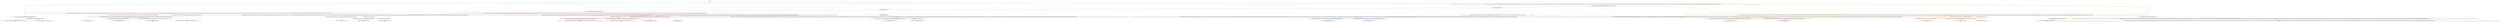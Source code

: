digraph T {
	{
		rank=same
		65 [penwidth=3,colorscheme=set19,color=3,label="1;2;3;4;5;6;7;8;9;10;41;42;43;44;45;46;47;48;49;50;61;62;63;64;65;66;67;68;69;70;81;82;83;84;85;86;87;88;89;90_P\nP\n0% 77%"]
		63 [penwidth=3,colorscheme=set19,color=3,label="101;102;103;104;105;106;107;108;109;110;141;142;143;144;145;146;147;148;149;150_P\nP\n0% 12%"]
		56 [penwidth=3,colorscheme=set19,color=3,label="592;593;594;595;596;597;598;599;600;601_P\nP\n32% 11%"]
		53 [penwidth=3,colorscheme=set19,color=3,label="492;493;494;495;496;497;498;499;500;501;532;533;534;535;536;537;538;539;540;541_P\nP\n68% 0%"]
		51 [penwidth=3,colorscheme=set19,color=2,label="4262;4263;4264;4265;4266;4267;4268;4269;4270;4271_M1\nM1\n16%"]
		49 [penwidth=3,colorscheme=set19,color=2,label="4212;4213;4214;4215;4216;4217;4218;4219;4220;4221_M1\nM1\n25%"]
		46 [penwidth=3,colorscheme=set19,color=2,label="4162;4163;4164;4165;4166;4167;4168;4169;4170;4171_M1\nM1\n15%"]
		44 [penwidth=3,colorscheme=set19,color=2,label="4202;4203;4204;4205;4206;4207;4208;4209;4210;4211_M1\nM1\n44%"]
		42 [penwidth=3,colorscheme=set19,color=8,label="3132;3133;3134;3135;3136;3137;3138;3139;3140;3141_M2\nM2\n19%"]
		40 [penwidth=3,colorscheme=set19,color=8,label="3092;3093;3094;3095;3096;3097;3098;3099;3100;3101;3202;3203;3204;3205;3206;3207;3208;3209;3210;3211_M2\nM2\n81%"]
		37 [penwidth=3,colorscheme=set19,color=9,label="4733;4734;4735;4736;4737;4738;4739;4740;4741;4742_M3\nM3\n12%"]
		34 [penwidth=3,colorscheme=set19,color=9,label="4843;4844;4845;4846;4847;4848;4849;4850;4851;4852_M3\nM3\n68%"]
		32 [penwidth=3,colorscheme=set19,color=9,label="4833;4834;4835;4836;4837;4838;4839;4840;4841;4842_M3\nM3\n20%"]
		30 [penwidth=3,colorscheme=set19,color=7,label="3772;3773;3774;3775;3776;3777;3778;3779;3780;3781_M4\nM4\n19%"]
		28 [penwidth=3,colorscheme=set19,color=7,label="3902;3903;3904;3905;3906;3907;3908;3909;3910;3911_M4\nM4\n12%"]
		27 [penwidth=3,colorscheme=set19,color=7,label="462;463;464;465;466;467;468;469;470;471;562;563;564;565;566;567;568;569;570;571;622;623;624;625;626;627;628;629;630;631;692;693;694;695;696;697;698;699;700;701;802;803;804;805;806;807;808;809;810;811;862;863;864;865;866;867;868;869;870;871;892;893;894;895;896;897;898;899;900;901;962;963;964;965;966;967;968;969;970;971;1022;1023;1024;1025;1026;1027;1028;1029;1030;1031;1112;1113;1114;1115;1116;1117;1118;1119;1120;1121;1142;1143;1144;1145;1146;1147;1148;1149;1150;1151;1222;1223;1224;1225;1226;1227;1228;1229;1230;1231;1522;1523;1524;1525;1526;1527;1528;1529;1530;1531;1672;1673;1674;1675;1676;1677;1678;1679;1680;1681;1772;1773;1774;1775;1776;1777;1778;1779;1780;1781;1812;1813;1814;1815;1816;1817;1818;1819;1820;1821;1852;1853;1854;1855;1856;1857;1858;1859;1860;1861;1882;1883;1884;1885;1886;1887;1888;1889;1890;1891;1922;1923;1924;1925;1926;1927;1928;1929;1930;1931;1982;1983;1984;1985;1986;1987;1988;1989;1990;1991;2082;2083;2084;2085;2086;2087;2088;2089;2090;2091;2112;2113;2114;2115;2116;2117;2118;2119;2120;2121;2342;2343;2344;2345;2346;2347;2348;2349;2350;2351;2442;2443;2444;2445;2446;2447;2448;2449;2450;2451;2662;2663;2664;2665;2666;2667;2668;2669;2670;2671;2722;2723;2724;2725;2726;2727;2728;2729;2730;2731;2782;2783;2784;2785;2786;2787;2788;2789;2790;2791;2822;2823;2824;2825;2826;2827;2828;2829;2830;2831;2922;2923;2924;2925;2926;2927;2928;2929;2930;2931;3022;3023;3024;3025;3026;3027;3028;3029;3030;3031;3082;3083;3084;3085;3086;3087;3088;3089;3090;3091;3562;3563;3564;3565;3566;3567;3568;3569;3570;3571_M4\nM4\n70%"]
		24 [penwidth=3,colorscheme=set19,color=5,label="4523;4524;4525;4526;4527;4528;4529;4530;4531;4532_M5\nM5\n32%"]
		22 [penwidth=3,colorscheme=set19,color=5,label="4743;4744;4745;4746;4747;4748;4749;4750;4751;4752_M5\nM5\n43%"]
		20 [penwidth=3,colorscheme=set19,color=5,label="4393;4394;4395;4396;4397;4398;4399;4400;4401;4402_M5\nM5\n25%"]
		18 [penwidth=3,colorscheme=set19,color=4,label="4473;4474;4475;4476;4477;4478;4479;4480;4481;4482_M6\nM6\n30%"]
		16 [penwidth=3,colorscheme=set19,color=4,label="4773;4774;4775;4776;4777;4778;4779;4780;4781;4782_M6\nM6\n70%"]
		13 [penwidth=3,colorscheme=set19,color=1,label="4973;4974;4975;4976;4977;4978;4979;4980;4981;4982;5083;5084;5085;5086;5087;5088;5089;5090;5091;5092;5123;5124;5125;5126;5127;5128;5129;5130;5131;5132_M7\nM7\n70%"]
		11 [penwidth=3,colorscheme=set19,color=1,label="5143;5144;5145;5146;5147;5148;5149;5150;5151;5152;5163;5164;5165;5166;5167;5168;5169;5170;5171;5172_M7\nM7\n17%"]
		9 [penwidth=3,colorscheme=set19,color=1,label="5133;5134;5135;5136;5137;5138;5139;5140;5141;5142_M7\nM7\n13%"]
	}
	68 [penwidth=3,colorscheme=set19,color=3,label="GL"]
	67 [penwidth=3,colorscheme=set19,color=3,label="0"]
	66 [penwidth=3,colorscheme=set19,color=3,label="1;2;3;4;5;6;7;8;9;10;41;42;43;44;45;46;47;48;49;50;61;62;63;64;65;66;67;68;69;70;81;82;83;84;85;86;87;88;89;90"]
	64 [penwidth=3,colorscheme=set19,color=3,label="101;102;103;104;105;106;107;108;109;110;141;142;143;144;145;146;147;148;149;150"]
	62 [penwidth=3,colorscheme=set19,color=3,label="11;12;13;14;15;16;17;18;19;20;21;22;23;24;25;26;27;28;29;30;31;32;33;34;35;36;37;38;39;40;51;52;53;54;55;56;57;58;59;60;71;72;73;74;75;76;77;78;79;80;91;92;93;94;95;96;97;98;99;100;111;112;113;114;115;116;117;118;119;120;121;122;123;124;125;126;127;128;129;130;131;132;133;134;135;136;137;138;139;140;161;162;163;164;165;166;167;168;169;170;171;172;173;174;175;176;177;178;179;180;181;182;183;184;185;186;187;188;189;190;191;192;193;194;195;196;197;198;199;200;201;202;203;204;205;206;207;208;209;210;211;212;213;214;215;216;217;218;219;220;221;222;223;224;225;226;227;228;229;230;231;232;233;234;235;236;237;238;239;240;241;242;243;244;245;246;247;248;249;250;251;252;253;254;255;256;257;258;259;260;261;262;263;264;265;266;267;268;269;270;271;272;273;274;275;276;277;278;279;280;281;282;283;284;285;286;287;288;289;290;291;292;293;294;295;296;297;298;299;300;301;302;303;304;305;306;307;308;309;310;311;312;313;314;315;316;317;318;319;320;321;322;323;324;325;326;327;328;329;330;331;332;333;334;335;336;337;338;339;340;341;342;343;344;345;346;347;348;349;350;351;352;353;354;355;356;357;358;359;360;361;362;363;364;365;366;367;368;369;370;371;372;373;374;375;376;377;378;379;380;381"]
	61 [penwidth=3,colorscheme=set19,color=3,label="382;383;384;385;386;387;388;389;390;391;392;393;394;395;396;397;398;399;400;401;422;423;424;425;426;427;428;429;430;431"]
	60 [penwidth=3,colorscheme=set19,color=3,label="452;453;454;455;456;457;458;459;460;461"]
	59 [penwidth=3,colorscheme=set19,color=3,label="482;483;484;485;486;487;488;489;490;491"]
	58 [penwidth=3,colorscheme=set19,color=3,label="552;553;554;555;556;557;558;559;560;561;602;603;604;605;606;607;608;609;610;611"]
	57 [penwidth=3,colorscheme=set19,color=3,label="592;593;594;595;596;597;598;599;600;601"]
	55 [penwidth=3,colorscheme=set19,color=3,label="402;403;404;405;406;407;408;409;410;411;432;433;434;435;436;437;438;439;440;441"]
	54 [penwidth=3,colorscheme=set19,color=3,label="492;493;494;495;496;497;498;499;500;501;532;533;534;535;536;537;538;539;540;541"]
	52 [penwidth=3,colorscheme=set19,color=2,label="4172;4173;4174;4175;4176;4177;4178;4179;4180;4181;4222;4223;4224;4225;4226;4227;4228;4229;4230;4231;4262;4263;4264;4265;4266;4267;4268;4269;4270;4271"]
	50 [penwidth=3,colorscheme=set19,color=2,label="4212;4213;4214;4215;4216;4217;4218;4219;4220;4221"]
	48 [penwidth=3,colorscheme=set19,color=3,label="512;513;514;515;516;517;518;519;520;521;542;543;544;545;546;547;548;549;550;551;582;583;584;585;586;587;588;589;590;591;662;663;664;665;666;667;668;669;670;671;732;733;734;735;736;737;738;739;740;741;782;783;784;785;786;787;788;789;790;791;812;813;814;815;816;817;818;819;820;821"]
	47 [penwidth=3,colorscheme=set19,color=2,label="4002;4003;4004;4005;4006;4007;4008;4009;4010;4011;4072;4073;4074;4075;4076;4077;4078;4079;4080;4081;4162;4163;4164;4165;4166;4167;4168;4169;4170;4171"]
	45 [penwidth=3,colorscheme=set19,color=2,label="4062;4063;4064;4065;4066;4067;4068;4069;4070;4071;4122;4123;4124;4125;4126;4127;4128;4129;4130;4131;4202;4203;4204;4205;4206;4207;4208;4209;4210;4211"]
	43 [penwidth=3,colorscheme=set19,color=8,label="2702;2703;2704;2705;2706;2707;2708;2709;2710;2711;2762;2763;2764;2765;2766;2767;2768;2769;2770;2771;2812;2813;2814;2815;2816;2817;2818;2819;2820;2821;2872;2873;2874;2875;2876;2877;2878;2879;2880;2881;3132;3133;3134;3135;3136;3137;3138;3139;3140;3141"]
	41 [penwidth=3,colorscheme=set19,color=8,label="2752;2753;2754;2755;2756;2757;2758;2759;2760;2761;3092;3093;3094;3095;3096;3097;3098;3099;3100;3101;3202;3203;3204;3205;3206;3207;3208;3209;3210;3211"]
	39 [penwidth=3,colorscheme=set19,color=9,label="2362;2363;2364;2365;2366;2367;2368;2369;2370;2371;2412;2413;2414;2415;2416;2417;2418;2419;2420;2421;2482;2483;2484;2485;2486;2487;2488;2489;2490;2491;2552;2553;2554;2555;2556;2557;2558;2559;2560;2561;2712;2713;2714;2715;2716;2717;2718;2719;2720;2721;2982;2983;2984;2985;2986;2987;2988;2989;2990;2991;3162;3163;3164;3165;3166;3167;3168;3169;3170;3171;3262;3263;3264;3265;3266;3267;3268;3269;3270;3271;3372;3373;3374;3375;3376;3377;3378;3379;3380;3381;3402;3403;3404;3405;3406;3407;3408;3409;3410;3411;3432;3433;3434;3435;3436;3437;3438;3439;3440;3441;3482;3483;3484;3485;3486;3487;3488;3489;3490;3491;3542;3543;3544;3545;3546;3547;3548;3549;3550;3551;3662;3663;3664;3665;3666;3667;3668;3669;3670;3671;3872;3873;3874;3875;3876;3877;3878;3879;3880;3881;3892;3893;3894;3895;3896;3897;3898;3899;3900;3901;3952;3953;3954;3955;3956;3957;3958;3959;3960;3961;4052;4053;4054;4055;4056;4057;4058;4059;4060;4061;4112;4113;4114;4115;4116;4117;4118;4119;4120;4121;4182;4183;4184;4185;4186;4187;4188;4189;4190;4191;4332;4333;4334;4335;4336;4337;4338;4339;4340;4341;4342;4383;4384;4385;4386;4387;4388;4389;4390;4391;4392"]
	38 [penwidth=3,colorscheme=set19,color=9,label="4493;4494;4495;4496;4497;4498;4499;4500;4501;4502;4673;4674;4675;4676;4677;4678;4679;4680;4681;4682;4733;4734;4735;4736;4737;4738;4739;4740;4741;4742"]
	36 [penwidth=3,colorscheme=set19,color=9,label="4723;4724;4725;4726;4727;4728;4729;4730;4731;4732"]
	35 [penwidth=3,colorscheme=set19,color=9,label="4803;4804;4805;4806;4807;4808;4809;4810;4811;4812;4843;4844;4845;4846;4847;4848;4849;4850;4851;4852"]
	33 [penwidth=3,colorscheme=set19,color=9,label="4833;4834;4835;4836;4837;4838;4839;4840;4841;4842"]
	31 [penwidth=3,colorscheme=set19,color=7,label="3492;3493;3494;3495;3496;3497;3498;3499;3500;3501;3552;3553;3554;3555;3556;3557;3558;3559;3560;3561;3692;3693;3694;3695;3696;3697;3698;3699;3700;3701;3772;3773;3774;3775;3776;3777;3778;3779;3780;3781"]
	29 [penwidth=3,colorscheme=set19,color=7,label="3672;3673;3674;3675;3676;3677;3678;3679;3680;3681;3752;3753;3754;3755;3756;3757;3758;3759;3760;3761;3802;3803;3804;3805;3806;3807;3808;3809;3810;3811;3902;3903;3904;3905;3906;3907;3908;3909;3910;3911"]
	26 [penwidth=3,colorscheme=set19,color=5,label="4192;4193;4194;4195;4196;4197;4198;4199;4200;4201;4353;4354;4355;4356;4357;4358;4359;4360;4361;4362"]
	25 [penwidth=3,colorscheme=set19,color=5,label="4403;4404;4405;4406;4407;4408;4409;4410;4411;4412;4523;4524;4525;4526;4527;4528;4529;4530;4531;4532"]
	23 [penwidth=3,colorscheme=set19,color=5,label="4613;4614;4615;4616;4617;4618;4619;4620;4621;4622;4683;4684;4685;4686;4687;4688;4689;4690;4691;4692;4743;4744;4745;4746;4747;4748;4749;4750;4751;4752"]
	21 [penwidth=3,colorscheme=set19,color=5,label="4393;4394;4395;4396;4397;4398;4399;4400;4401;4402"]
	19 [penwidth=3,colorscheme=set19,color=4,label="4282;4283;4284;4285;4286;4287;4288;4289;4290;4291;4473;4474;4475;4476;4477;4478;4479;4480;4481;4482"]
	17 [penwidth=3,colorscheme=set19,color=4,label="4413;4414;4415;4416;4417;4418;4419;4420;4421;4422;4703;4704;4705;4706;4707;4708;4709;4710;4711;4712;4773;4774;4775;4776;4777;4778;4779;4780;4781;4782"]
	15 [penwidth=3,colorscheme=set19,color=1,label="4893;4894;4895;4896;4897;4898;4899;4900;4901;4902"]
	14 [penwidth=3,colorscheme=set19,color=1,label="4973;4974;4975;4976;4977;4978;4979;4980;4981;4982;5083;5084;5085;5086;5087;5088;5089;5090;5091;5092;5123;5124;5125;5126;5127;5128;5129;5130;5131;5132"]
	12 [penwidth=3,colorscheme=set19,color=1,label="5063;5064;5065;5066;5067;5068;5069;5070;5071;5072;5143;5144;5145;5146;5147;5148;5149;5150;5151;5152;5163;5164;5165;5166;5167;5168;5169;5170;5171;5172"]
	10 [penwidth=3,colorscheme=set19,color=1,label="4923;4924;4925;4926;4927;4928;4929;4930;4931;4932;4963;4964;4965;4966;4967;4968;4969;4970;4971;4972;5013;5014;5015;5016;5017;5018;5019;5020;5021;5022;5133;5134;5135;5136;5137;5138;5139;5140;5141;5142"]
	8 [penwidth=3,colorscheme=set19,color=1,label="2402;2403;2404;2405;2406;2407;2408;2409;2410;2411;2472;2473;2474;2475;2476;2477;2478;2479;2480;2481;2542;2543;2544;2545;2546;2547;2548;2549;2550;2551;2642;2643;2644;2645;2646;2647;2648;2649;2650;2651;2772;2773;2774;2775;2776;2777;2778;2779;2780;2781;2882;2883;2884;2885;2886;2887;2888;2889;2890;2891;2972;2973;2974;2975;2976;2977;2978;2979;2980;2981;3152;3153;3154;3155;3156;3157;3158;3159;3160;3161;3252;3253;3254;3255;3256;3257;3258;3259;3260;3261;3322;3323;3324;3325;3326;3327;3328;3329;3330;3331;3362;3363;3364;3365;3366;3367;3368;3369;3370;3371;3532;3533;3534;3535;3536;3537;3538;3539;3540;3541;3602;3603;3604;3605;3606;3607;3608;3609;3610;3611;3652;3653;3654;3655;3656;3657;3658;3659;3660;3661;3992;3993;3994;3995;3996;3997;3998;3999;4000;4001;4042;4043;4044;4045;4046;4047;4048;4049;4050;4051;4102;4103;4104;4105;4106;4107;4108;4109;4110;4111;4142;4143;4144;4145;4146;4147;4148;4149;4150;4151;4272;4273;4274;4275;4276;4277;4278;4279;4280;4281;4322;4323;4324;4325;4326;4327;4328;4329;4330;4331;4373;4374;4375;4376;4377;4378;4379;4380;4381;4382;4453;4454;4455;4456;4457;4458;4459;4460;4461;4462;4583;4584;4585;4586;4587;4588;4589;4590;4591;4592;4653;4654;4655;4656;4657;4658;4659;4660;4661;4662;4863;4864;4865;4866;4867;4868;4869;4870;4871;4872"]
	7 [penwidth=3,colorscheme=set19,color=4,label="3232;3233;3234;3235;3236;3237;3238;3239;3240;3241;3342;3343;3344;3345;3346;3347;3348;3349;3350;3351;3592;3593;3594;3595;3596;3597;3598;3599;3600;3601;3642;3643;3644;3645;3646;3647;3648;3649;3650;3651;3942;3943;3944;3945;3946;3947;3948;3949;3950;3951;4092;4093;4094;4095;4096;4097;4098;4099;4100;4101;4232;4233;4234;4235;4236;4237;4238;4239;4240;4241"]
	6 [penwidth=3,colorscheme=set19,color=5,label="472;473;474;475;476;477;478;479;480;481;502;503;504;505;506;507;508;509;510;511;652;653;654;655;656;657;658;659;660;661;702;703;704;705;706;707;708;709;710;711;772;773;774;775;776;777;778;779;780;781;902;903;904;905;906;907;908;909;910;911;1182;1183;1184;1185;1186;1187;1188;1189;1190;1191;1232;1233;1234;1235;1236;1237;1238;1239;1240;1241;1262;1263;1264;1265;1266;1267;1268;1269;1270;1271;1302;1303;1304;1305;1306;1307;1308;1309;1310;1311;1472;1473;1474;1475;1476;1477;1478;1479;1480;1481;1572;1573;1574;1575;1576;1577;1578;1579;1580;1581;1622;1623;1624;1625;1626;1627;1628;1629;1630;1631;1682;1683;1684;1685;1686;1687;1688;1689;1690;1691;1832;1833;1834;1835;1836;1837;1838;1839;1840;1841;1952;1953;1954;1955;1956;1957;1958;1959;1960;1961;2032;2033;2034;2035;2036;2037;2038;2039;2040;2041;2152;2153;2154;2155;2156;2157;2158;2159;2160;2161;2202;2203;2204;2205;2206;2207;2208;2209;2210;2211;2312;2313;2314;2315;2316;2317;2318;2319;2320;2321;2502;2503;2504;2505;2506;2507;2508;2509;2510;2511;2562;2563;2564;2565;2566;2567;2568;2569;2570;2571;2652;2653;2654;2655;2656;2657;2658;2659;2660;2661;2902;2903;2904;2905;2906;2907;2908;2909;2910;2911;3062;3063;3064;3065;3066;3067;3068;3069;3070;3071;3282;3283;3284;3285;3286;3287;3288;3289;3290;3291;3332;3333;3334;3335;3336;3337;3338;3339;3340;3341;3452;3453;3454;3455;3456;3457;3458;3459;3460;3461;3502;3503;3504;3505;3506;3507;3508;3509;3510;3511;3572;3573;3574;3575;3576;3577;3578;3579;3580;3581;3632;3633;3634;3635;3636;3637;3638;3639;3640;3641;3722;3723;3724;3725;3726;3727;3728;3729;3730;3731;3792;3793;3794;3795;3796;3797;3798;3799;3800;3801;3842;3843;3844;3845;3846;3847;3848;3849;3850;3851;3962;3963;3964;3965;3966;3967;3968;3969;3970;3971;4152;4153;4154;4155;4156;4157;4158;4159;4160;4161"]
	5 [penwidth=3,colorscheme=set19,color=2,label="672;673;674;675;676;677;678;679;680;681;742;743;744;745;746;747;748;749;750;751;822;823;824;825;826;827;828;829;830;831;912;913;914;915;916;917;918;919;920;921;942;943;944;945;946;947;948;949;950;951;992;993;994;995;996;997;998;999;1000;1001;1072;1073;1074;1075;1076;1077;1078;1079;1080;1081;1152;1153;1154;1155;1156;1157;1158;1159;1160;1161;1192;1193;1194;1195;1196;1197;1198;1199;1200;1201;1342;1343;1344;1345;1346;1347;1348;1349;1350;1351;1382;1383;1384;1385;1386;1387;1388;1389;1390;1391;1442;1443;1444;1445;1446;1447;1448;1449;1450;1451;1602;1603;1604;1605;1606;1607;1608;1609;1610;1611;1702;1703;1704;1705;1706;1707;1708;1709;1710;1711;1972;1973;1974;1975;1976;1977;1978;1979;1980;1981;2042;2043;2044;2045;2046;2047;2048;2049;2050;2051;2122;2123;2124;2125;2126;2127;2128;2129;2130;2131;2182;2183;2184;2185;2186;2187;2188;2189;2190;2191;2212;2213;2214;2215;2216;2217;2218;2219;2220;2221;2262;2263;2264;2265;2266;2267;2268;2269;2270;2271;2452;2453;2454;2455;2456;2457;2458;2459;2460;2461;2522;2523;2524;2525;2526;2527;2528;2529;2530;2531;2602;2603;2604;2605;2606;2607;2608;2609;2610;2611;2692;2693;2694;2695;2696;2697;2698;2699;2700;2701;2912;2913;2914;2915;2916;2917;2918;2919;2920;2921;3002;3003;3004;3005;3006;3007;3008;3009;3010;3011;3172;3173;3174;3175;3176;3177;3178;3179;3180;3181;3412;3413;3414;3415;3416;3417;3418;3419;3420;3421;3462;3463;3464;3465;3466;3467;3468;3469;3470;3471;3522;3523;3524;3525;3526;3527;3528;3529;3530;3531;3742;3743;3744;3745;3746;3747;3748;3749;3750;3751;3862;3863;3864;3865;3866;3867;3868;3869;3870;3871;3932;3933;3934;3935;3936;3937;3938;3939;3940;3941;4032;4033;4034;4035;4036;4037;4038;4039;4040;4041;4132;4133;4134;4135;4136;4137;4138;4139;4140;4141"]
	4 [penwidth=3,colorscheme=set19,color=2,label="972;973;974;975;976;977;978;979;980;981;1052;1053;1054;1055;1056;1057;1058;1059;1060;1061;1272;1273;1274;1275;1276;1277;1278;1279;1280;1281;1312;1313;1314;1315;1316;1317;1318;1319;1320;1321;1412;1413;1414;1415;1416;1417;1418;1419;1420;1421;1432;1433;1434;1435;1436;1437;1438;1439;1440;1441;1482;1483;1484;1485;1486;1487;1488;1489;1490;1491;1532;1533;1534;1535;1536;1537;1538;1539;1540;1541;1582;1583;1584;1585;1586;1587;1588;1589;1590;1591;1632;1633;1634;1635;1636;1637;1638;1639;1640;1641;1692;1693;1694;1695;1696;1697;1698;1699;1700;1701;1722;1723;1724;1725;1726;1727;1728;1729;1730;1731;1762;1763;1764;1765;1766;1767;1768;1769;1770;1771;1802;1803;1804;1805;1806;1807;1808;1809;1810;1811;2022;2023;2024;2025;2026;2027;2028;2029;2030;2031;2072;2073;2074;2075;2076;2077;2078;2079;2080;2081;2132;2133;2134;2135;2136;2137;2138;2139;2140;2141;2222;2223;2224;2225;2226;2227;2228;2229;2230;2231;2272;2273;2274;2275;2276;2277;2278;2279;2280;2281;2352;2353;2354;2355;2356;2357;2358;2359;2360;2361;2512;2513;2514;2515;2516;2517;2518;2519;2520;2521;2582;2583;2584;2585;2586;2587;2588;2589;2590;2591;2682;2683;2684;2685;2686;2687;2688;2689;2690;2691;2742;2743;2744;2745;2746;2747;2748;2749;2750;2751;3072;3073;3074;3075;3076;3077;3078;3079;3080;3081;3182;3183;3184;3185;3186;3187;3188;3189;3190;3191;3292;3293;3294;3295;3296;3297;3298;3299;3300;3301;3472;3473;3474;3475;3476;3477;3478;3479;3480;3481;3512;3513;3514;3515;3516;3517;3518;3519;3520;3521;3582;3583;3584;3585;3586;3587;3588;3589;3590;3591;3732;3733;3734;3735;3736;3737;3738;3739;3740;3741;3852;3853;3854;3855;3856;3857;3858;3859;3860;3861;3922;3923;3924;3925;3926;3927;3928;3929;3930;3931"]
	3 [penwidth=3,colorscheme=set19,color=7,label="462;463;464;465;466;467;468;469;470;471;562;563;564;565;566;567;568;569;570;571;622;623;624;625;626;627;628;629;630;631;692;693;694;695;696;697;698;699;700;701;802;803;804;805;806;807;808;809;810;811;862;863;864;865;866;867;868;869;870;871;892;893;894;895;896;897;898;899;900;901;962;963;964;965;966;967;968;969;970;971;1022;1023;1024;1025;1026;1027;1028;1029;1030;1031;1112;1113;1114;1115;1116;1117;1118;1119;1120;1121;1142;1143;1144;1145;1146;1147;1148;1149;1150;1151;1222;1223;1224;1225;1226;1227;1228;1229;1230;1231;1522;1523;1524;1525;1526;1527;1528;1529;1530;1531;1672;1673;1674;1675;1676;1677;1678;1679;1680;1681;1772;1773;1774;1775;1776;1777;1778;1779;1780;1781;1812;1813;1814;1815;1816;1817;1818;1819;1820;1821;1852;1853;1854;1855;1856;1857;1858;1859;1860;1861;1882;1883;1884;1885;1886;1887;1888;1889;1890;1891;1922;1923;1924;1925;1926;1927;1928;1929;1930;1931;1982;1983;1984;1985;1986;1987;1988;1989;1990;1991;2082;2083;2084;2085;2086;2087;2088;2089;2090;2091;2112;2113;2114;2115;2116;2117;2118;2119;2120;2121;2342;2343;2344;2345;2346;2347;2348;2349;2350;2351;2442;2443;2444;2445;2446;2447;2448;2449;2450;2451;2662;2663;2664;2665;2666;2667;2668;2669;2670;2671;2722;2723;2724;2725;2726;2727;2728;2729;2730;2731;2782;2783;2784;2785;2786;2787;2788;2789;2790;2791;2822;2823;2824;2825;2826;2827;2828;2829;2830;2831;2922;2923;2924;2925;2926;2927;2928;2929;2930;2931;3022;3023;3024;3025;3026;3027;3028;3029;3030;3031;3082;3083;3084;3085;3086;3087;3088;3089;3090;3091;3562;3563;3564;3565;3566;3567;3568;3569;3570;3571"]
	2 [penwidth=3,colorscheme=set19,color=7,label="872;873;874;875;876;877;878;879;880;881;932;933;934;935;936;937;938;939;940;941;982;983;984;985;986;987;988;989;990;991;1062;1063;1064;1065;1066;1067;1068;1069;1070;1071;1092;1093;1094;1095;1096;1097;1098;1099;1100;1101;1242;1243;1244;1245;1246;1247;1248;1249;1250;1251;1282;1283;1284;1285;1286;1287;1288;1289;1290;1291;1332;1333;1334;1335;1336;1337;1338;1339;1340;1341;1372;1373;1374;1375;1376;1377;1378;1379;1380;1381;1542;1543;1544;1545;1546;1547;1548;1549;1550;1551;1592;1593;1594;1595;1596;1597;1598;1599;1600;1601;1642;1643;1644;1645;1646;1647;1648;1649;1650;1651;1752;1753;1754;1755;1756;1757;1758;1759;1760;1761;1792;1793;1794;1795;1796;1797;1798;1799;1800;1801;1872;1873;1874;1875;1876;1877;1878;1879;1880;1881;1962;1963;1964;1965;1966;1967;1968;1969;1970;1971;2102;2103;2104;2105;2106;2107;2108;2109;2110;2111;2162;2163;2164;2165;2166;2167;2168;2169;2170;2171;2242;2243;2244;2245;2246;2247;2248;2249;2250;2251;2322;2323;2324;2325;2326;2327;2328;2329;2330;2331;2372;2373;2374;2375;2376;2377;2378;2379;2380;2381;2422;2423;2424;2425;2426;2427;2428;2429;2430;2431;2492;2493;2494;2495;2496;2497;2498;2499;2500;2501;2592;2593;2594;2595;2596;2597;2598;2599;2600;2601;2842;2843;2844;2845;2846;2847;2848;2849;2850;2851;3012;3013;3014;3015;3016;3017;3018;3019;3020;3021;3192;3193;3194;3195;3196;3197;3198;3199;3200;3201;3382;3383;3384;3385;3386;3387;3388;3389;3390;3391;3442;3443;3444;3445;3446;3447;3448;3449;3450;3451"]
	1 [penwidth=3,colorscheme=set19,color=8,label="632;633;634;635;636;637;638;639;640;641;682;683;684;685;686;687;688;689;690;691;722;723;724;725;726;727;728;729;730;731;792;793;794;795;796;797;798;799;800;801;842;843;844;845;846;847;848;849;850;851;1002;1003;1004;1005;1006;1007;1008;1009;1010;1011;1042;1043;1044;1045;1046;1047;1048;1049;1050;1051;1082;1083;1084;1085;1086;1087;1088;1089;1090;1091;1122;1123;1124;1125;1126;1127;1128;1129;1130;1131;1162;1163;1164;1165;1166;1167;1168;1169;1170;1171;1202;1203;1204;1205;1206;1207;1208;1209;1210;1211;1392;1393;1394;1395;1396;1397;1398;1399;1400;1401;1462;1463;1464;1465;1466;1467;1468;1469;1470;1471;1502;1503;1504;1505;1506;1507;1508;1509;1510;1511;1552;1553;1554;1555;1556;1557;1558;1559;1560;1561;1612;1613;1614;1615;1616;1617;1618;1619;1620;1621;1842;1843;1844;1845;1846;1847;1848;1849;1850;1851;1902;1903;1904;1905;1906;1907;1908;1909;1910;1911;1932;1933;1934;1935;1936;1937;1938;1939;1940;1941;2002;2003;2004;2005;2006;2007;2008;2009;2010;2011;2052;2053;2054;2055;2056;2057;2058;2059;2060;2061;2172;2173;2174;2175;2176;2177;2178;2179;2180;2181;2252;2253;2254;2255;2256;2257;2258;2259;2260;2261;2332;2333;2334;2335;2336;2337;2338;2339;2340;2341;2382;2383;2384;2385;2386;2387;2388;2389;2390;2391;2432;2433;2434;2435;2436;2437;2438;2439;2440;2441;2612;2613;2614;2615;2616;2617;2618;2619;2620;2621"]
	0 [penwidth=3,colorscheme=set19,color=9,label="712;713;714;715;716;717;718;719;720;721;752;753;754;755;756;757;758;759;760;761;832;833;834;835;836;837;838;839;840;841;882;883;884;885;886;887;888;889;890;891;952;953;954;955;956;957;958;959;960;961;1032;1033;1034;1035;1036;1037;1038;1039;1040;1041;1102;1103;1104;1105;1106;1107;1108;1109;1110;1111;1252;1253;1254;1255;1256;1257;1258;1259;1260;1261;1292;1293;1294;1295;1296;1297;1298;1299;1300;1301;1352;1353;1354;1355;1356;1357;1358;1359;1360;1361;1422;1423;1424;1425;1426;1427;1428;1429;1430;1431;1452;1453;1454;1455;1456;1457;1458;1459;1460;1461;1492;1493;1494;1495;1496;1497;1498;1499;1500;1501;1652;1653;1654;1655;1656;1657;1658;1659;1660;1661;1732;1733;1734;1735;1736;1737;1738;1739;1740;1741;1822;1823;1824;1825;1826;1827;1828;1829;1830;1831;1912;1913;1914;1915;1916;1917;1918;1919;1920;1921;1942;1943;1944;1945;1946;1947;1948;1949;1950;1951;2012;2013;2014;2015;2016;2017;2018;2019;2020;2021;2062;2063;2064;2065;2066;2067;2068;2069;2070;2071;2142;2143;2144;2145;2146;2147;2148;2149;2150;2151;2232;2233;2234;2235;2236;2237;2238;2239;2240;2241;2292;2293;2294;2295;2296;2297;2298;2299;2300;2301"]
	68 -> 67 [penwidth=3,colorscheme=set19,color=3]
	67 -> 66 [penwidth=3,colorscheme=set19,color=3]
	67 -> 62 [penwidth=3,colorscheme=set19,color=3]
	66 -> 65 [penwidth=3,colorscheme=set19,color=3]
	66 -> 64 [penwidth=3,colorscheme=set19,color=3]
	64 -> 63 [penwidth=3,colorscheme=set19,color=3]
	62 -> 55 [penwidth=3,colorscheme=set19,color=3]
	62 -> 61 [penwidth=3,colorscheme=set19,color=3]
	61 -> 60 [penwidth=3,colorscheme=set19,color=3]
	61 -> 6 [penwidth=3,colorscheme=set19,color="3;0.5:5"]
	60 -> 59 [penwidth=3,colorscheme=set19,color=3]
	60 -> 48 [penwidth=3,colorscheme=set19,color=3]
	59 -> 57 [penwidth=3,colorscheme=set19,color=3]
	59 -> 58 [penwidth=3,colorscheme=set19,color=3]
	58 -> 0 [penwidth=3,colorscheme=set19,color="3;0.5:9"]
	58 -> 1 [penwidth=3,colorscheme=set19,color="3;0.5:8"]
	57 -> 56 [penwidth=3,colorscheme=set19,color=3]
	57 -> 5 [penwidth=3,colorscheme=set19,color="3;0.5:2"]
	55 -> 54 [penwidth=3,colorscheme=set19,color=3]
	55 -> 3 [penwidth=3,colorscheme=set19,color="3;0.5:7"]
	54 -> 53 [penwidth=3,colorscheme=set19,color=3]
	52 -> 51 [penwidth=3,colorscheme=set19,color=2]
	50 -> 49 [penwidth=3,colorscheme=set19,color=2]
	48 -> 2 [penwidth=3,colorscheme=set19,color="3;0.5:7"]
	48 -> 4 [penwidth=3,colorscheme=set19,color="3;0.5:2"]
	47 -> 46 [penwidth=3,colorscheme=set19,color=2]
	45 -> 44 [penwidth=3,colorscheme=set19,color=2]
	43 -> 42 [penwidth=3,colorscheme=set19,color=8]
	43 -> 7 [penwidth=3,colorscheme=set19,color="8;0.5:4"]
	41 -> 40 [penwidth=3,colorscheme=set19,color=8]
	39 -> 36 [penwidth=3,colorscheme=set19,color=9]
	39 -> 38 [penwidth=3,colorscheme=set19,color=9]
	38 -> 37 [penwidth=3,colorscheme=set19,color=9]
	36 -> 33 [penwidth=3,colorscheme=set19,color=9]
	36 -> 35 [penwidth=3,colorscheme=set19,color=9]
	35 -> 34 [penwidth=3,colorscheme=set19,color=9]
	33 -> 32 [penwidth=3,colorscheme=set19,color=9]
	31 -> 30 [penwidth=3,colorscheme=set19,color=7]
	29 -> 28 [penwidth=3,colorscheme=set19,color=7]
	26 -> 23 [penwidth=3,colorscheme=set19,color=5]
	26 -> 25 [penwidth=3,colorscheme=set19,color=5]
	25 -> 24 [penwidth=3,colorscheme=set19,color=5]
	23 -> 22 [penwidth=3,colorscheme=set19,color=5]
	21 -> 20 [penwidth=3,colorscheme=set19,color=5]
	19 -> 18 [penwidth=3,colorscheme=set19,color=4]
	17 -> 16 [penwidth=3,colorscheme=set19,color=4]
	15 -> 14 [penwidth=3,colorscheme=set19,color=1]
	15 -> 12 [penwidth=3,colorscheme=set19,color=1]
	14 -> 13 [penwidth=3,colorscheme=set19,color=1]
	12 -> 11 [penwidth=3,colorscheme=set19,color=1]
	10 -> 9 [penwidth=3,colorscheme=set19,color=1]
	8 -> 15 [penwidth=3,colorscheme=set19,color=1]
	8 -> 10 [penwidth=3,colorscheme=set19,color=1]
	7 -> 19 [penwidth=3,colorscheme=set19,color=4]
	7 -> 17 [penwidth=3,colorscheme=set19,color=4]
	6 -> 26 [penwidth=3,colorscheme=set19,color=5]
	6 -> 21 [penwidth=3,colorscheme=set19,color=5]
	5 -> 52 [penwidth=3,colorscheme=set19,color=2]
	5 -> 50 [penwidth=3,colorscheme=set19,color=2]
	4 -> 47 [penwidth=3,colorscheme=set19,color=2]
	4 -> 45 [penwidth=3,colorscheme=set19,color=2]
	3 -> 27 [penwidth=3,colorscheme=set19,color=7]
	2 -> 31 [penwidth=3,colorscheme=set19,color=7]
	2 -> 29 [penwidth=3,colorscheme=set19,color=7]
	1 -> 43 [penwidth=3,colorscheme=set19,color=8]
	1 -> 41 [penwidth=3,colorscheme=set19,color=8]
	0 -> 39 [penwidth=3,colorscheme=set19,color=9]
	0 -> 8 [penwidth=3,colorscheme=set19,color="9;0.5:1"]
}

